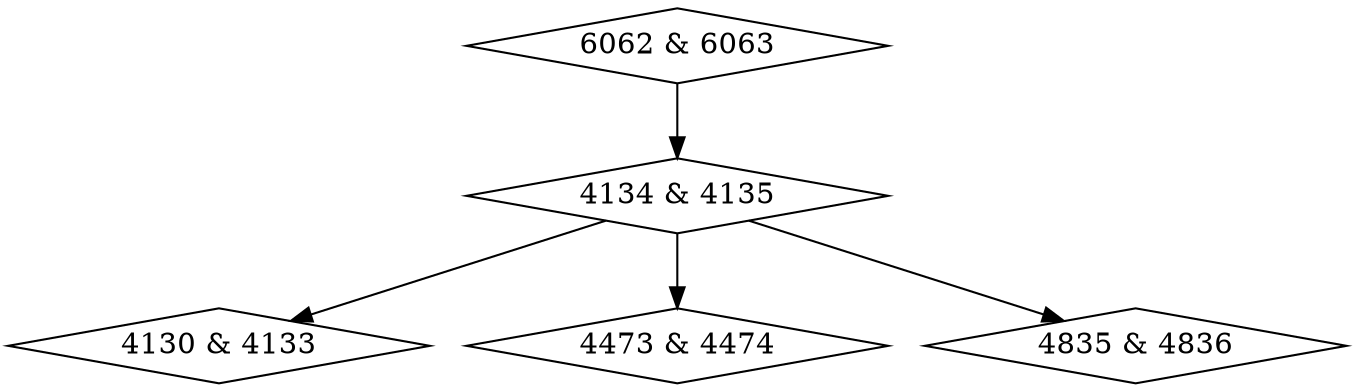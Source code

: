 digraph {
0 [label = "4130 & 4133", shape = diamond];
1 [label = "4134 & 4135", shape = diamond];
2 [label = "4473 & 4474", shape = diamond];
3 [label = "4835 & 4836", shape = diamond];
4 [label = "6062 & 6063", shape = diamond];
1->0;
1->2;
1->3;
4->1;
}

